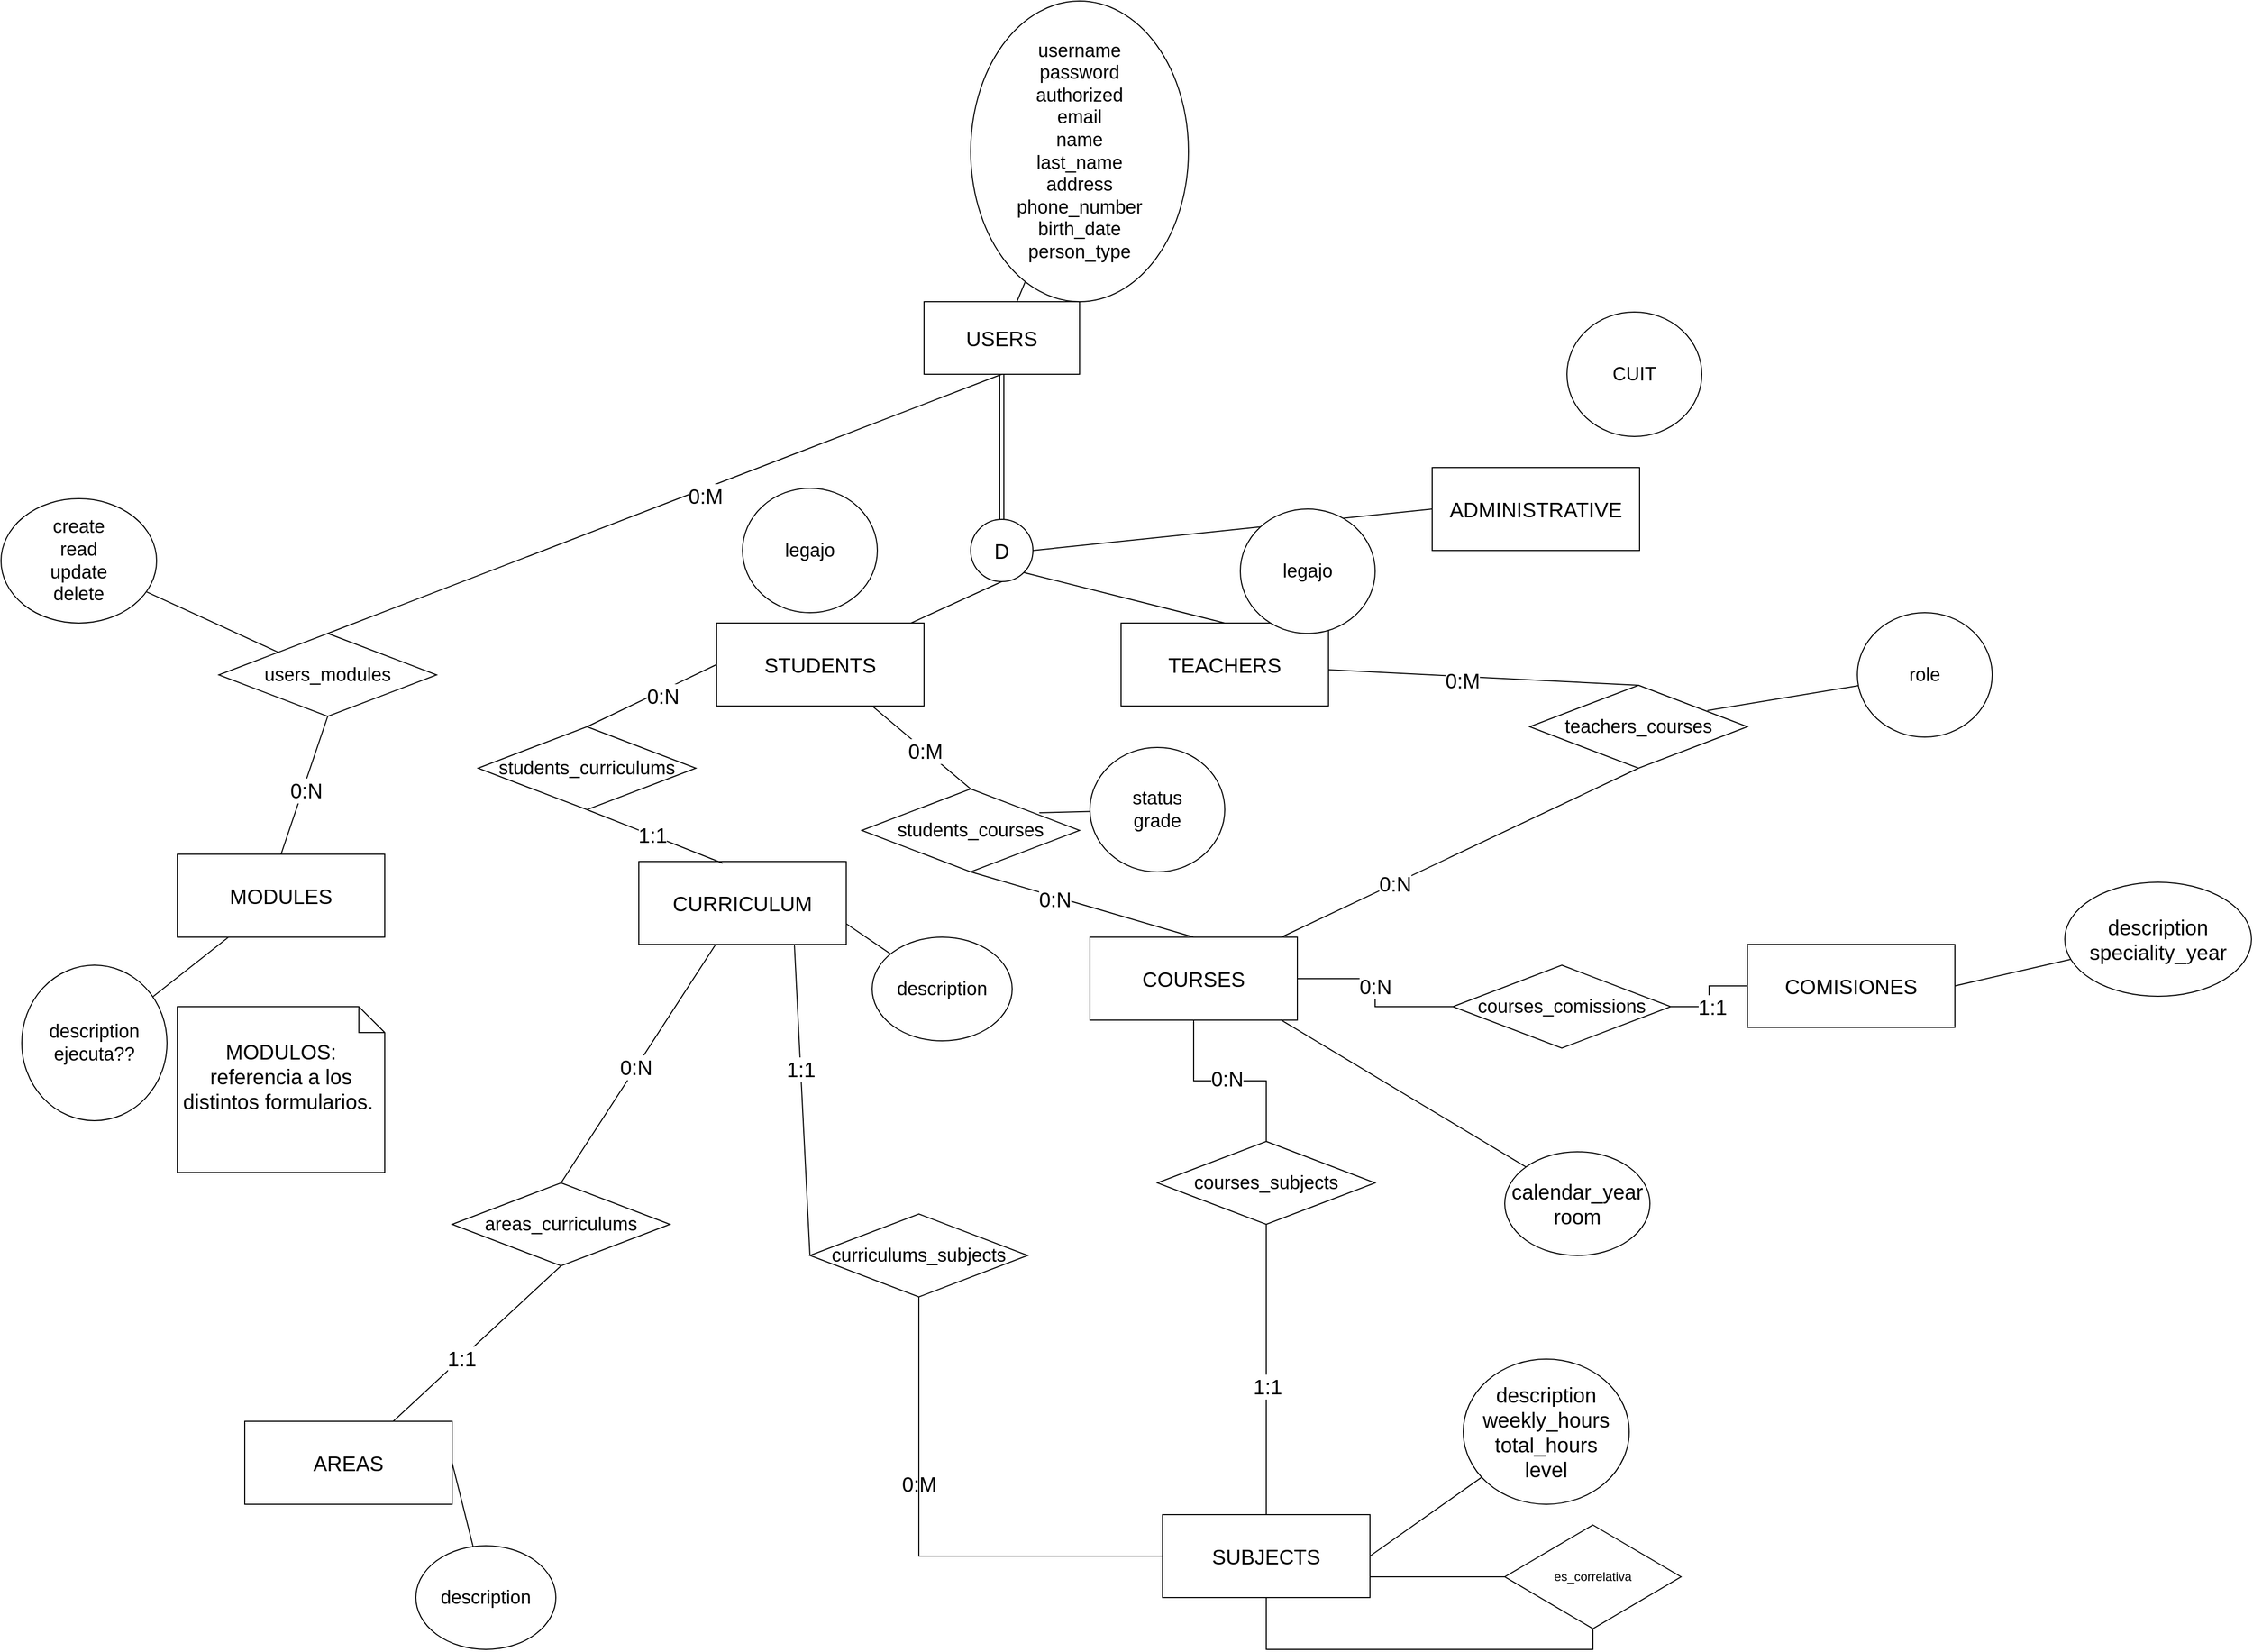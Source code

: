 <mxfile version="24.0.4" type="device">
  <diagram name="Página-1" id="93bWi_zQ9sWVF0T442ku">
    <mxGraphModel dx="2404" dy="1558" grid="1" gridSize="10" guides="1" tooltips="1" connect="1" arrows="1" fold="1" page="1" pageScale="1" pageWidth="1169" pageHeight="827" math="0" shadow="0">
      <root>
        <mxCell id="0" />
        <mxCell id="1" parent="0" />
        <mxCell id="zj016jBh7OUGMh642gY--1" value="USERS" style="html=1;whiteSpace=wrap;fontSize=20;" parent="1" vertex="1">
          <mxGeometry x="760" y="-160" width="150" height="70" as="geometry" />
        </mxCell>
        <mxCell id="zj016jBh7OUGMh642gY--16" style="edgeStyle=orthogonalEdgeStyle;rounded=0;orthogonalLoop=1;jettySize=auto;html=1;entryX=0.5;entryY=0;entryDx=0;entryDy=0;shape=link;" parent="1" source="zj016jBh7OUGMh642gY--1" target="zj016jBh7OUGMh642gY--15" edge="1">
          <mxGeometry relative="1" as="geometry">
            <mxPoint x="835" y="-10" as="sourcePoint" />
          </mxGeometry>
        </mxCell>
        <mxCell id="zj016jBh7OUGMh642gY--4" value="AREAS" style="html=1;whiteSpace=wrap;fontSize=20;" parent="1" vertex="1">
          <mxGeometry x="105" y="920" width="200" height="80" as="geometry" />
        </mxCell>
        <mxCell id="zj016jBh7OUGMh642gY--5" value="CURRICULUM" style="html=1;whiteSpace=wrap;fontSize=20;" parent="1" vertex="1">
          <mxGeometry x="485" y="380" width="200" height="80" as="geometry" />
        </mxCell>
        <mxCell id="zj016jBh7OUGMh642gY--36" style="edgeStyle=orthogonalEdgeStyle;rounded=0;orthogonalLoop=1;jettySize=auto;html=1;entryX=1;entryY=0.5;entryDx=0;entryDy=0;endArrow=none;endFill=0;" parent="1" source="zj016jBh7OUGMh642gY--6" target="zj016jBh7OUGMh642gY--32" edge="1">
          <mxGeometry relative="1" as="geometry" />
        </mxCell>
        <mxCell id="zj016jBh7OUGMh642gY--66" value="1:1" style="edgeLabel;html=1;align=center;verticalAlign=middle;resizable=0;points=[];fontSize=20;" parent="zj016jBh7OUGMh642gY--36" vertex="1" connectable="0">
          <mxGeometry x="0.2" y="3" relative="1" as="geometry">
            <mxPoint as="offset" />
          </mxGeometry>
        </mxCell>
        <mxCell id="zj016jBh7OUGMh642gY--6" value="COMISIONES" style="html=1;whiteSpace=wrap;fontSize=20;" parent="1" vertex="1">
          <mxGeometry x="1554" y="460" width="200" height="80" as="geometry" />
        </mxCell>
        <mxCell id="zj016jBh7OUGMh642gY--33" style="edgeStyle=orthogonalEdgeStyle;rounded=0;orthogonalLoop=1;jettySize=auto;html=1;entryX=0.5;entryY=0;entryDx=0;entryDy=0;endArrow=none;endFill=0;" parent="1" source="zj016jBh7OUGMh642gY--7" target="zj016jBh7OUGMh642gY--31" edge="1">
          <mxGeometry relative="1" as="geometry" />
        </mxCell>
        <mxCell id="zj016jBh7OUGMh642gY--73" value="0:N" style="edgeLabel;html=1;align=center;verticalAlign=middle;resizable=0;points=[];fontSize=20;" parent="zj016jBh7OUGMh642gY--33" vertex="1" connectable="0">
          <mxGeometry x="-0.035" y="3" relative="1" as="geometry">
            <mxPoint as="offset" />
          </mxGeometry>
        </mxCell>
        <mxCell id="zj016jBh7OUGMh642gY--35" style="edgeStyle=orthogonalEdgeStyle;rounded=0;orthogonalLoop=1;jettySize=auto;html=1;endArrow=none;endFill=0;" parent="1" source="zj016jBh7OUGMh642gY--7" target="zj016jBh7OUGMh642gY--32" edge="1">
          <mxGeometry relative="1" as="geometry" />
        </mxCell>
        <mxCell id="zj016jBh7OUGMh642gY--67" value="0:N" style="edgeLabel;html=1;align=center;verticalAlign=middle;resizable=0;points=[];fontSize=20;" parent="zj016jBh7OUGMh642gY--35" vertex="1" connectable="0">
          <mxGeometry x="-0.08" relative="1" as="geometry">
            <mxPoint as="offset" />
          </mxGeometry>
        </mxCell>
        <mxCell id="zj016jBh7OUGMh642gY--7" value="COURSES" style="html=1;whiteSpace=wrap;fontSize=20;" parent="1" vertex="1">
          <mxGeometry x="920" y="453" width="200" height="80" as="geometry" />
        </mxCell>
        <mxCell id="zj016jBh7OUGMh642gY--34" style="edgeStyle=orthogonalEdgeStyle;rounded=0;orthogonalLoop=1;jettySize=auto;html=1;entryX=0.5;entryY=1;entryDx=0;entryDy=0;endArrow=none;endFill=0;" parent="1" source="zj016jBh7OUGMh642gY--8" target="zj016jBh7OUGMh642gY--31" edge="1">
          <mxGeometry relative="1" as="geometry" />
        </mxCell>
        <mxCell id="zj016jBh7OUGMh642gY--72" value="1:1" style="edgeLabel;html=1;align=center;verticalAlign=middle;resizable=0;points=[];fontSize=20;" parent="zj016jBh7OUGMh642gY--34" vertex="1" connectable="0">
          <mxGeometry x="-0.116" y="-1" relative="1" as="geometry">
            <mxPoint as="offset" />
          </mxGeometry>
        </mxCell>
        <mxCell id="zj016jBh7OUGMh642gY--54" value="" style="edgeStyle=orthogonalEdgeStyle;rounded=0;orthogonalLoop=1;jettySize=auto;html=1;endArrow=none;endFill=0;" parent="1" source="zj016jBh7OUGMh642gY--8" target="zj016jBh7OUGMh642gY--27" edge="1">
          <mxGeometry relative="1" as="geometry" />
        </mxCell>
        <mxCell id="zj016jBh7OUGMh642gY--74" value="0:M" style="edgeLabel;html=1;align=center;verticalAlign=middle;resizable=0;points=[];fontSize=20;" parent="zj016jBh7OUGMh642gY--54" vertex="1" connectable="0">
          <mxGeometry x="0.259" relative="1" as="geometry">
            <mxPoint as="offset" />
          </mxGeometry>
        </mxCell>
        <mxCell id="zj016jBh7OUGMh642gY--76" value="" style="edgeStyle=orthogonalEdgeStyle;rounded=0;orthogonalLoop=1;jettySize=auto;html=1;endArrow=none;endFill=0;" parent="1" source="zj016jBh7OUGMh642gY--8" target="zj016jBh7OUGMh642gY--27" edge="1">
          <mxGeometry relative="1" as="geometry" />
        </mxCell>
        <mxCell id="6Pl1kPOs26jLLAr36i7k-4" style="edgeStyle=orthogonalEdgeStyle;rounded=0;orthogonalLoop=1;jettySize=auto;html=1;exitX=1;exitY=0.75;exitDx=0;exitDy=0;entryX=0;entryY=0.5;entryDx=0;entryDy=0;strokeColor=default;align=center;verticalAlign=middle;fontFamily=Helvetica;fontSize=11;fontColor=default;labelBackgroundColor=default;endArrow=none;endFill=0;" edge="1" parent="1" source="zj016jBh7OUGMh642gY--8" target="6Pl1kPOs26jLLAr36i7k-1">
          <mxGeometry relative="1" as="geometry" />
        </mxCell>
        <mxCell id="zj016jBh7OUGMh642gY--8" value="SUBJECTS" style="html=1;whiteSpace=wrap;fontSize=20;" parent="1" vertex="1">
          <mxGeometry x="990" y="1010" width="200" height="80" as="geometry" />
        </mxCell>
        <mxCell id="zj016jBh7OUGMh642gY--9" value="MODULES" style="html=1;whiteSpace=wrap;fontSize=20;" parent="1" vertex="1">
          <mxGeometry x="40" y="373" width="200" height="80" as="geometry" />
        </mxCell>
        <mxCell id="zj016jBh7OUGMh642gY--11" value="MODULOS: referencia a los distintos formularios.&amp;nbsp;" style="shape=note2;boundedLbl=1;whiteSpace=wrap;html=1;size=25;verticalAlign=top;align=center;fontSize=20;" parent="1" vertex="1">
          <mxGeometry x="40" y="520" width="200" height="160" as="geometry" />
        </mxCell>
        <mxCell id="zj016jBh7OUGMh642gY--12" value="TEACHERS" style="html=1;whiteSpace=wrap;fontSize=20;" parent="1" vertex="1">
          <mxGeometry x="950" y="150" width="200" height="80" as="geometry" />
        </mxCell>
        <mxCell id="zj016jBh7OUGMh642gY--13" value="STUDENTS" style="html=1;whiteSpace=wrap;fontSize=20;" parent="1" vertex="1">
          <mxGeometry x="560" y="150" width="200" height="80" as="geometry" />
        </mxCell>
        <mxCell id="zj016jBh7OUGMh642gY--14" value="ADMINISTRATIVE" style="html=1;whiteSpace=wrap;fontSize=20;" parent="1" vertex="1">
          <mxGeometry x="1250" width="200" height="80" as="geometry" />
        </mxCell>
        <mxCell id="zj016jBh7OUGMh642gY--15" value="D" style="ellipse;whiteSpace=wrap;html=1;fontSize=20;" parent="1" vertex="1">
          <mxGeometry x="805" y="50" width="60" height="60" as="geometry" />
        </mxCell>
        <mxCell id="zj016jBh7OUGMh642gY--17" value="" style="endArrow=none;html=1;rounded=0;exitX=0.5;exitY=0;exitDx=0;exitDy=0;entryX=1;entryY=1;entryDx=0;entryDy=0;" parent="1" source="zj016jBh7OUGMh642gY--12" target="zj016jBh7OUGMh642gY--15" edge="1">
          <mxGeometry width="50" height="50" relative="1" as="geometry">
            <mxPoint x="610" y="100" as="sourcePoint" />
            <mxPoint x="660" y="50" as="targetPoint" />
          </mxGeometry>
        </mxCell>
        <mxCell id="zj016jBh7OUGMh642gY--18" value="" style="endArrow=none;html=1;rounded=0;entryX=0.5;entryY=1;entryDx=0;entryDy=0;" parent="1" source="zj016jBh7OUGMh642gY--13" target="zj016jBh7OUGMh642gY--15" edge="1">
          <mxGeometry width="50" height="50" relative="1" as="geometry">
            <mxPoint x="850" y="110" as="sourcePoint" />
            <mxPoint x="1070" y="20" as="targetPoint" />
          </mxGeometry>
        </mxCell>
        <mxCell id="zj016jBh7OUGMh642gY--19" value="" style="endArrow=none;html=1;rounded=0;exitX=1;exitY=0.5;exitDx=0;exitDy=0;entryX=0;entryY=0.5;entryDx=0;entryDy=0;" parent="1" source="zj016jBh7OUGMh642gY--15" target="zj016jBh7OUGMh642gY--14" edge="1">
          <mxGeometry width="50" height="50" relative="1" as="geometry">
            <mxPoint x="1000" y="70" as="sourcePoint" />
            <mxPoint x="1050" y="20" as="targetPoint" />
          </mxGeometry>
        </mxCell>
        <mxCell id="zj016jBh7OUGMh642gY--24" value="areas_curriculums" style="shape=rhombus;perimeter=rhombusPerimeter;whiteSpace=wrap;html=1;align=center;fontSize=18;" parent="1" vertex="1">
          <mxGeometry x="305" y="690" width="210" height="80" as="geometry" />
        </mxCell>
        <mxCell id="zj016jBh7OUGMh642gY--27" value="curriculums_subjects" style="shape=rhombus;perimeter=rhombusPerimeter;whiteSpace=wrap;html=1;align=center;fontSize=18;" parent="1" vertex="1">
          <mxGeometry x="650" y="720" width="210" height="80" as="geometry" />
        </mxCell>
        <mxCell id="zj016jBh7OUGMh642gY--31" value="courses_subjects" style="shape=rhombus;perimeter=rhombusPerimeter;whiteSpace=wrap;html=1;align=center;fontSize=18;" parent="1" vertex="1">
          <mxGeometry x="985" y="650" width="210" height="80" as="geometry" />
        </mxCell>
        <mxCell id="zj016jBh7OUGMh642gY--32" value="courses_comissions" style="shape=rhombus;perimeter=rhombusPerimeter;whiteSpace=wrap;html=1;align=center;fontSize=18;" parent="1" vertex="1">
          <mxGeometry x="1270" y="480" width="210" height="80" as="geometry" />
        </mxCell>
        <mxCell id="zj016jBh7OUGMh642gY--37" value="teachers_courses" style="shape=rhombus;perimeter=rhombusPerimeter;whiteSpace=wrap;html=1;align=center;fontSize=18;" parent="1" vertex="1">
          <mxGeometry x="1344" y="210" width="210" height="80" as="geometry" />
        </mxCell>
        <mxCell id="zj016jBh7OUGMh642gY--38" value="students_courses" style="shape=rhombus;perimeter=rhombusPerimeter;whiteSpace=wrap;html=1;align=center;fontSize=18;" parent="1" vertex="1">
          <mxGeometry x="700" y="310" width="210" height="80" as="geometry" />
        </mxCell>
        <mxCell id="zj016jBh7OUGMh642gY--39" value="" style="endArrow=none;html=1;rounded=0;exitX=0.75;exitY=1;exitDx=0;exitDy=0;entryX=0.5;entryY=0;entryDx=0;entryDy=0;" parent="1" source="zj016jBh7OUGMh642gY--13" target="zj016jBh7OUGMh642gY--38" edge="1">
          <mxGeometry width="50" height="50" relative="1" as="geometry">
            <mxPoint x="1350" y="200" as="sourcePoint" />
            <mxPoint x="1400" y="150" as="targetPoint" />
          </mxGeometry>
        </mxCell>
        <mxCell id="zj016jBh7OUGMh642gY--65" value="0:M" style="edgeLabel;html=1;align=center;verticalAlign=middle;resizable=0;points=[];fontSize=20;" parent="zj016jBh7OUGMh642gY--39" vertex="1" connectable="0">
          <mxGeometry x="0.06" relative="1" as="geometry">
            <mxPoint as="offset" />
          </mxGeometry>
        </mxCell>
        <mxCell id="zj016jBh7OUGMh642gY--40" value="" style="endArrow=none;html=1;rounded=0;exitX=0.5;exitY=0;exitDx=0;exitDy=0;entryX=0.5;entryY=1;entryDx=0;entryDy=0;" parent="1" source="zj016jBh7OUGMh642gY--7" target="zj016jBh7OUGMh642gY--38" edge="1">
          <mxGeometry width="50" height="50" relative="1" as="geometry">
            <mxPoint x="1000" y="300" as="sourcePoint" />
            <mxPoint x="1050" y="250" as="targetPoint" />
          </mxGeometry>
        </mxCell>
        <mxCell id="zj016jBh7OUGMh642gY--64" value="0:N" style="edgeLabel;html=1;align=center;verticalAlign=middle;resizable=0;points=[];fontSize=20;" parent="zj016jBh7OUGMh642gY--40" vertex="1" connectable="0">
          <mxGeometry x="0.247" y="2" relative="1" as="geometry">
            <mxPoint as="offset" />
          </mxGeometry>
        </mxCell>
        <mxCell id="zj016jBh7OUGMh642gY--41" value="" style="endArrow=none;html=1;rounded=0;entryX=0.5;entryY=1;entryDx=0;entryDy=0;" parent="1" source="zj016jBh7OUGMh642gY--7" target="zj016jBh7OUGMh642gY--37" edge="1">
          <mxGeometry width="50" height="50" relative="1" as="geometry">
            <mxPoint x="910" y="300" as="sourcePoint" />
            <mxPoint x="960" y="250" as="targetPoint" />
          </mxGeometry>
        </mxCell>
        <mxCell id="zj016jBh7OUGMh642gY--68" value="0:N" style="edgeLabel;html=1;align=center;verticalAlign=middle;resizable=0;points=[];fontSize=20;" parent="zj016jBh7OUGMh642gY--41" vertex="1" connectable="0">
          <mxGeometry x="-0.366" relative="1" as="geometry">
            <mxPoint as="offset" />
          </mxGeometry>
        </mxCell>
        <mxCell id="zj016jBh7OUGMh642gY--42" value="" style="endArrow=none;html=1;rounded=0;exitX=0.5;exitY=0;exitDx=0;exitDy=0;" parent="1" source="zj016jBh7OUGMh642gY--37" target="zj016jBh7OUGMh642gY--12" edge="1">
          <mxGeometry width="50" height="50" relative="1" as="geometry">
            <mxPoint x="600" y="320" as="sourcePoint" />
            <mxPoint x="650" y="270" as="targetPoint" />
          </mxGeometry>
        </mxCell>
        <mxCell id="zj016jBh7OUGMh642gY--70" value="0:M" style="edgeLabel;html=1;align=center;verticalAlign=middle;resizable=0;points=[];fontSize=20;" parent="zj016jBh7OUGMh642gY--42" vertex="1" connectable="0">
          <mxGeometry x="0.14" y="3" relative="1" as="geometry">
            <mxPoint as="offset" />
          </mxGeometry>
        </mxCell>
        <mxCell id="zj016jBh7OUGMh642gY--43" value="users_modules" style="shape=rhombus;perimeter=rhombusPerimeter;whiteSpace=wrap;html=1;align=center;fontSize=18;" parent="1" vertex="1">
          <mxGeometry x="80" y="160" width="210" height="80" as="geometry" />
        </mxCell>
        <mxCell id="zj016jBh7OUGMh642gY--44" value="" style="endArrow=none;html=1;rounded=0;exitX=0.5;exitY=0;exitDx=0;exitDy=0;entryX=0.5;entryY=1;entryDx=0;entryDy=0;" parent="1" source="zj016jBh7OUGMh642gY--43" target="zj016jBh7OUGMh642gY--1" edge="1">
          <mxGeometry width="50" height="50" relative="1" as="geometry">
            <mxPoint x="200" y="160" as="sourcePoint" />
            <mxPoint x="250" y="110" as="targetPoint" />
          </mxGeometry>
        </mxCell>
        <mxCell id="zj016jBh7OUGMh642gY--47" value="0:M" style="edgeLabel;html=1;align=center;verticalAlign=middle;resizable=0;points=[];fontSize=20;" parent="zj016jBh7OUGMh642gY--44" vertex="1" connectable="0">
          <mxGeometry x="0.112" y="-6" relative="1" as="geometry">
            <mxPoint as="offset" />
          </mxGeometry>
        </mxCell>
        <mxCell id="zj016jBh7OUGMh642gY--45" value="" style="endArrow=none;html=1;rounded=0;exitX=0.5;exitY=0;exitDx=0;exitDy=0;entryX=0.5;entryY=1;entryDx=0;entryDy=0;" parent="1" source="zj016jBh7OUGMh642gY--9" target="zj016jBh7OUGMh642gY--43" edge="1">
          <mxGeometry width="50" height="50" relative="1" as="geometry">
            <mxPoint x="140" y="350" as="sourcePoint" />
            <mxPoint x="190" y="300" as="targetPoint" />
          </mxGeometry>
        </mxCell>
        <mxCell id="zj016jBh7OUGMh642gY--46" value="0:N" style="edgeLabel;html=1;align=center;verticalAlign=middle;resizable=0;points=[];fontSize=20;" parent="zj016jBh7OUGMh642gY--45" vertex="1" connectable="0">
          <mxGeometry x="-0.054" y="-1" relative="1" as="geometry">
            <mxPoint x="1" as="offset" />
          </mxGeometry>
        </mxCell>
        <mxCell id="zj016jBh7OUGMh642gY--50" value="&lt;div&gt;&lt;span style=&quot;background-color: initial;&quot;&gt;username&lt;/span&gt;&lt;div&gt;password&lt;/div&gt;&lt;div&gt;authorized&lt;/div&gt;&lt;div&gt;email&lt;/div&gt;&lt;/div&gt;&lt;span style=&quot;background-color: initial;&quot;&gt;name&lt;/span&gt;&lt;div&gt;last_name&lt;/div&gt;&lt;div&gt;address&lt;/div&gt;&lt;div&gt;phone_number&lt;/div&gt;&lt;div&gt;birth_date&lt;/div&gt;&lt;div&gt;person_type&lt;/div&gt;" style="ellipse;whiteSpace=wrap;html=1;fontSize=18;" parent="1" vertex="1">
          <mxGeometry x="805" y="-450" width="210" height="290" as="geometry" />
        </mxCell>
        <mxCell id="zj016jBh7OUGMh642gY--53" value="" style="endArrow=none;html=1;rounded=0;" parent="1" source="zj016jBh7OUGMh642gY--1" target="zj016jBh7OUGMh642gY--50" edge="1">
          <mxGeometry width="50" height="50" relative="1" as="geometry">
            <mxPoint x="808.61" y="-78.32" as="sourcePoint" />
            <mxPoint x="656.8" y="-260.39" as="targetPoint" />
          </mxGeometry>
        </mxCell>
        <mxCell id="zj016jBh7OUGMh642gY--55" value="" style="endArrow=none;html=1;rounded=0;entryX=0.5;entryY=1;entryDx=0;entryDy=0;" parent="1" source="zj016jBh7OUGMh642gY--4" target="zj016jBh7OUGMh642gY--24" edge="1">
          <mxGeometry width="50" height="50" relative="1" as="geometry">
            <mxPoint x="350" y="660" as="sourcePoint" />
            <mxPoint x="400" y="610" as="targetPoint" />
          </mxGeometry>
        </mxCell>
        <mxCell id="zj016jBh7OUGMh642gY--77" value="1:1" style="edgeLabel;html=1;align=center;verticalAlign=middle;resizable=0;points=[];fontSize=20;" parent="zj016jBh7OUGMh642gY--55" vertex="1" connectable="0">
          <mxGeometry x="-0.187" relative="1" as="geometry">
            <mxPoint as="offset" />
          </mxGeometry>
        </mxCell>
        <mxCell id="zj016jBh7OUGMh642gY--56" value="" style="endArrow=none;html=1;rounded=0;exitX=0.5;exitY=0;exitDx=0;exitDy=0;" parent="1" source="zj016jBh7OUGMh642gY--24" target="zj016jBh7OUGMh642gY--5" edge="1">
          <mxGeometry width="50" height="50" relative="1" as="geometry">
            <mxPoint x="320" y="460" as="sourcePoint" />
            <mxPoint x="490" y="410" as="targetPoint" />
          </mxGeometry>
        </mxCell>
        <mxCell id="zj016jBh7OUGMh642gY--78" value="0:N" style="edgeLabel;html=1;align=center;verticalAlign=middle;resizable=0;points=[];fontSize=20;" parent="zj016jBh7OUGMh642gY--56" vertex="1" connectable="0">
          <mxGeometry x="-0.028" y="1" relative="1" as="geometry">
            <mxPoint as="offset" />
          </mxGeometry>
        </mxCell>
        <mxCell id="zj016jBh7OUGMh642gY--57" value="students_curriculums" style="shape=rhombus;perimeter=rhombusPerimeter;whiteSpace=wrap;html=1;align=center;fontSize=18;" parent="1" vertex="1">
          <mxGeometry x="330" y="250" width="210" height="80" as="geometry" />
        </mxCell>
        <mxCell id="zj016jBh7OUGMh642gY--58" value="" style="endArrow=none;html=1;rounded=0;exitX=0.404;exitY=0.02;exitDx=0;exitDy=0;exitPerimeter=0;entryX=0.5;entryY=1;entryDx=0;entryDy=0;" parent="1" source="zj016jBh7OUGMh642gY--5" target="zj016jBh7OUGMh642gY--57" edge="1">
          <mxGeometry width="50" height="50" relative="1" as="geometry">
            <mxPoint x="570" y="370" as="sourcePoint" />
            <mxPoint x="620" y="300" as="targetPoint" />
          </mxGeometry>
        </mxCell>
        <mxCell id="zj016jBh7OUGMh642gY--61" value="1:1" style="edgeLabel;html=1;align=center;verticalAlign=middle;resizable=0;points=[];fontSize=20;" parent="zj016jBh7OUGMh642gY--58" vertex="1" connectable="0">
          <mxGeometry x="0.056" y="-1" relative="1" as="geometry">
            <mxPoint as="offset" />
          </mxGeometry>
        </mxCell>
        <mxCell id="zj016jBh7OUGMh642gY--59" value="" style="endArrow=none;html=1;rounded=0;exitX=0.5;exitY=0;exitDx=0;exitDy=0;entryX=0;entryY=0.5;entryDx=0;entryDy=0;" parent="1" source="zj016jBh7OUGMh642gY--57" target="zj016jBh7OUGMh642gY--13" edge="1">
          <mxGeometry width="50" height="50" relative="1" as="geometry">
            <mxPoint x="440" y="190" as="sourcePoint" />
            <mxPoint x="490" y="140" as="targetPoint" />
          </mxGeometry>
        </mxCell>
        <mxCell id="zj016jBh7OUGMh642gY--62" value="0:N" style="edgeLabel;html=1;align=center;verticalAlign=middle;resizable=0;points=[];fontSize=20;" parent="zj016jBh7OUGMh642gY--59" vertex="1" connectable="0">
          <mxGeometry x="0.145" y="-5" relative="1" as="geometry">
            <mxPoint x="-1" as="offset" />
          </mxGeometry>
        </mxCell>
        <mxCell id="zj016jBh7OUGMh642gY--60" value="" style="endArrow=none;html=1;rounded=0;exitX=0;exitY=0.5;exitDx=0;exitDy=0;entryX=0.75;entryY=1;entryDx=0;entryDy=0;" parent="1" source="zj016jBh7OUGMh642gY--27" target="zj016jBh7OUGMh642gY--5" edge="1">
          <mxGeometry width="50" height="50" relative="1" as="geometry">
            <mxPoint x="580" y="540" as="sourcePoint" />
            <mxPoint x="630" y="490" as="targetPoint" />
          </mxGeometry>
        </mxCell>
        <mxCell id="zj016jBh7OUGMh642gY--75" value="1:1" style="edgeLabel;html=1;align=center;verticalAlign=middle;resizable=0;points=[];fontSize=20;" parent="zj016jBh7OUGMh642gY--60" vertex="1" connectable="0">
          <mxGeometry x="0.197" relative="1" as="geometry">
            <mxPoint as="offset" />
          </mxGeometry>
        </mxCell>
        <mxCell id="zj016jBh7OUGMh642gY--79" value="description&lt;div&gt;ejecuta??&lt;/div&gt;" style="ellipse;whiteSpace=wrap;html=1;fontSize=18;" parent="1" vertex="1">
          <mxGeometry x="-110" y="480" width="140" height="150" as="geometry" />
        </mxCell>
        <mxCell id="zj016jBh7OUGMh642gY--80" value="" style="endArrow=none;html=1;rounded=0;" parent="1" source="zj016jBh7OUGMh642gY--79" target="zj016jBh7OUGMh642gY--9" edge="1">
          <mxGeometry width="50" height="50" relative="1" as="geometry">
            <mxPoint x="-80" y="420" as="sourcePoint" />
            <mxPoint x="-30" y="370" as="targetPoint" />
          </mxGeometry>
        </mxCell>
        <mxCell id="zj016jBh7OUGMh642gY--81" value="create&lt;div&gt;read&lt;/div&gt;&lt;div&gt;update&lt;br&gt;&lt;/div&gt;&lt;div&gt;delete&lt;/div&gt;" style="ellipse;whiteSpace=wrap;html=1;fontSize=18;" parent="1" vertex="1">
          <mxGeometry x="-130" y="30" width="150" height="120" as="geometry" />
        </mxCell>
        <mxCell id="zj016jBh7OUGMh642gY--83" value="" style="endArrow=none;html=1;rounded=0;" parent="1" source="zj016jBh7OUGMh642gY--43" target="zj016jBh7OUGMh642gY--81" edge="1">
          <mxGeometry width="50" height="50" relative="1" as="geometry">
            <mxPoint y="270" as="sourcePoint" />
            <mxPoint x="50" y="220" as="targetPoint" />
          </mxGeometry>
        </mxCell>
        <mxCell id="zj016jBh7OUGMh642gY--84" value="status&lt;div&gt;grade&lt;/div&gt;" style="ellipse;whiteSpace=wrap;html=1;fontSize=18;" parent="1" vertex="1">
          <mxGeometry x="920" y="270" width="130" height="120" as="geometry" />
        </mxCell>
        <mxCell id="zj016jBh7OUGMh642gY--85" value="" style="endArrow=none;html=1;rounded=0;entryX=0.815;entryY=0.288;entryDx=0;entryDy=0;entryPerimeter=0;" parent="1" source="zj016jBh7OUGMh642gY--84" target="zj016jBh7OUGMh642gY--38" edge="1">
          <mxGeometry width="50" height="50" relative="1" as="geometry">
            <mxPoint x="840" y="290" as="sourcePoint" />
            <mxPoint x="890" y="240" as="targetPoint" />
          </mxGeometry>
        </mxCell>
        <mxCell id="zj016jBh7OUGMh642gY--86" value="role" style="ellipse;whiteSpace=wrap;html=1;fontSize=18;" parent="1" vertex="1">
          <mxGeometry x="1660" y="140" width="130" height="120" as="geometry" />
        </mxCell>
        <mxCell id="zj016jBh7OUGMh642gY--87" value="" style="endArrow=none;html=1;rounded=0;exitX=0.816;exitY=0.305;exitDx=0;exitDy=0;exitPerimeter=0;" parent="1" source="zj016jBh7OUGMh642gY--37" target="zj016jBh7OUGMh642gY--86" edge="1">
          <mxGeometry width="50" height="50" relative="1" as="geometry">
            <mxPoint x="1640" y="180" as="sourcePoint" />
            <mxPoint x="1690" y="130" as="targetPoint" />
          </mxGeometry>
        </mxCell>
        <mxCell id="zj016jBh7OUGMh642gY--88" value="description&lt;div&gt;weekly_hours&lt;/div&gt;&lt;div&gt;total_hours&lt;/div&gt;&lt;div&gt;level&lt;/div&gt;" style="ellipse;whiteSpace=wrap;html=1;fontSize=20;" parent="1" vertex="1">
          <mxGeometry x="1280" y="860" width="160" height="140" as="geometry" />
        </mxCell>
        <mxCell id="zj016jBh7OUGMh642gY--89" value="" style="endArrow=none;html=1;rounded=0;exitX=1;exitY=0.5;exitDx=0;exitDy=0;" parent="1" source="zj016jBh7OUGMh642gY--8" target="zj016jBh7OUGMh642gY--88" edge="1">
          <mxGeometry width="50" height="50" relative="1" as="geometry">
            <mxPoint x="1240" y="940" as="sourcePoint" />
            <mxPoint x="1290" y="890" as="targetPoint" />
          </mxGeometry>
        </mxCell>
        <mxCell id="zj016jBh7OUGMh642gY--90" value="calendar_year&lt;div&gt;room&lt;/div&gt;" style="ellipse;whiteSpace=wrap;html=1;fontSize=20;" parent="1" vertex="1">
          <mxGeometry x="1320" y="660" width="140" height="100" as="geometry" />
        </mxCell>
        <mxCell id="zj016jBh7OUGMh642gY--91" value="" style="endArrow=none;html=1;rounded=0;exitX=0;exitY=0;exitDx=0;exitDy=0;entryX=0.92;entryY=0.996;entryDx=0;entryDy=0;entryPerimeter=0;" parent="1" source="zj016jBh7OUGMh642gY--90" target="zj016jBh7OUGMh642gY--7" edge="1">
          <mxGeometry width="50" height="50" relative="1" as="geometry">
            <mxPoint x="1270" y="670" as="sourcePoint" />
            <mxPoint x="1320" y="620" as="targetPoint" />
          </mxGeometry>
        </mxCell>
        <mxCell id="zj016jBh7OUGMh642gY--92" value="description&lt;div&gt;speciality_year&lt;/div&gt;" style="ellipse;whiteSpace=wrap;html=1;fontSize=20;" parent="1" vertex="1">
          <mxGeometry x="1860" y="400" width="180" height="110" as="geometry" />
        </mxCell>
        <mxCell id="zj016jBh7OUGMh642gY--93" value="" style="endArrow=none;html=1;rounded=0;exitX=1;exitY=0.5;exitDx=0;exitDy=0;" parent="1" source="zj016jBh7OUGMh642gY--6" target="zj016jBh7OUGMh642gY--92" edge="1">
          <mxGeometry width="50" height="50" relative="1" as="geometry">
            <mxPoint x="1750" y="410" as="sourcePoint" />
            <mxPoint x="1800" y="360" as="targetPoint" />
          </mxGeometry>
        </mxCell>
        <mxCell id="zj016jBh7OUGMh642gY--94" value="description" style="ellipse;whiteSpace=wrap;html=1;fontSize=18;" parent="1" vertex="1">
          <mxGeometry x="270" y="1040" width="135" height="100" as="geometry" />
        </mxCell>
        <mxCell id="zj016jBh7OUGMh642gY--95" value="" style="endArrow=none;html=1;rounded=0;entryX=1;entryY=0.5;entryDx=0;entryDy=0;" parent="1" source="zj016jBh7OUGMh642gY--94" target="zj016jBh7OUGMh642gY--4" edge="1">
          <mxGeometry width="50" height="50" relative="1" as="geometry">
            <mxPoint x="400" y="980" as="sourcePoint" />
            <mxPoint x="450" y="930" as="targetPoint" />
          </mxGeometry>
        </mxCell>
        <mxCell id="zj016jBh7OUGMh642gY--96" value="description" style="ellipse;whiteSpace=wrap;html=1;fontSize=18;" parent="1" vertex="1">
          <mxGeometry x="710" y="453" width="135" height="100" as="geometry" />
        </mxCell>
        <mxCell id="zj016jBh7OUGMh642gY--97" value="" style="endArrow=none;html=1;rounded=0;entryX=1;entryY=0.75;entryDx=0;entryDy=0;" parent="1" source="zj016jBh7OUGMh642gY--96" target="zj016jBh7OUGMh642gY--5" edge="1">
          <mxGeometry width="50" height="50" relative="1" as="geometry">
            <mxPoint x="810" y="560" as="sourcePoint" />
            <mxPoint x="860" y="510" as="targetPoint" />
          </mxGeometry>
        </mxCell>
        <mxCell id="zj016jBh7OUGMh642gY--98" value="legajo" style="ellipse;whiteSpace=wrap;html=1;fontSize=18;" parent="1" vertex="1">
          <mxGeometry x="585" y="20" width="130" height="120" as="geometry" />
        </mxCell>
        <mxCell id="zj016jBh7OUGMh642gY--99" value="legajo" style="ellipse;whiteSpace=wrap;html=1;fontSize=18;" parent="1" vertex="1">
          <mxGeometry x="1065" y="40" width="130" height="120" as="geometry" />
        </mxCell>
        <mxCell id="zj016jBh7OUGMh642gY--100" value="CUIT" style="ellipse;whiteSpace=wrap;html=1;fontSize=18;" parent="1" vertex="1">
          <mxGeometry x="1380" y="-150" width="130" height="120" as="geometry" />
        </mxCell>
        <mxCell id="6Pl1kPOs26jLLAr36i7k-5" style="edgeStyle=orthogonalEdgeStyle;rounded=0;orthogonalLoop=1;jettySize=auto;html=1;exitX=0.5;exitY=1;exitDx=0;exitDy=0;entryX=0.5;entryY=1;entryDx=0;entryDy=0;strokeColor=default;align=center;verticalAlign=middle;fontFamily=Helvetica;fontSize=11;fontColor=default;labelBackgroundColor=default;endArrow=none;endFill=0;" edge="1" parent="1" source="6Pl1kPOs26jLLAr36i7k-1" target="zj016jBh7OUGMh642gY--8">
          <mxGeometry relative="1" as="geometry" />
        </mxCell>
        <mxCell id="6Pl1kPOs26jLLAr36i7k-1" value="es_correlativa" style="shape=rhombus;perimeter=rhombusPerimeter;whiteSpace=wrap;html=1;align=center;" vertex="1" parent="1">
          <mxGeometry x="1320" y="1020" width="170" height="100" as="geometry" />
        </mxCell>
      </root>
    </mxGraphModel>
  </diagram>
</mxfile>

